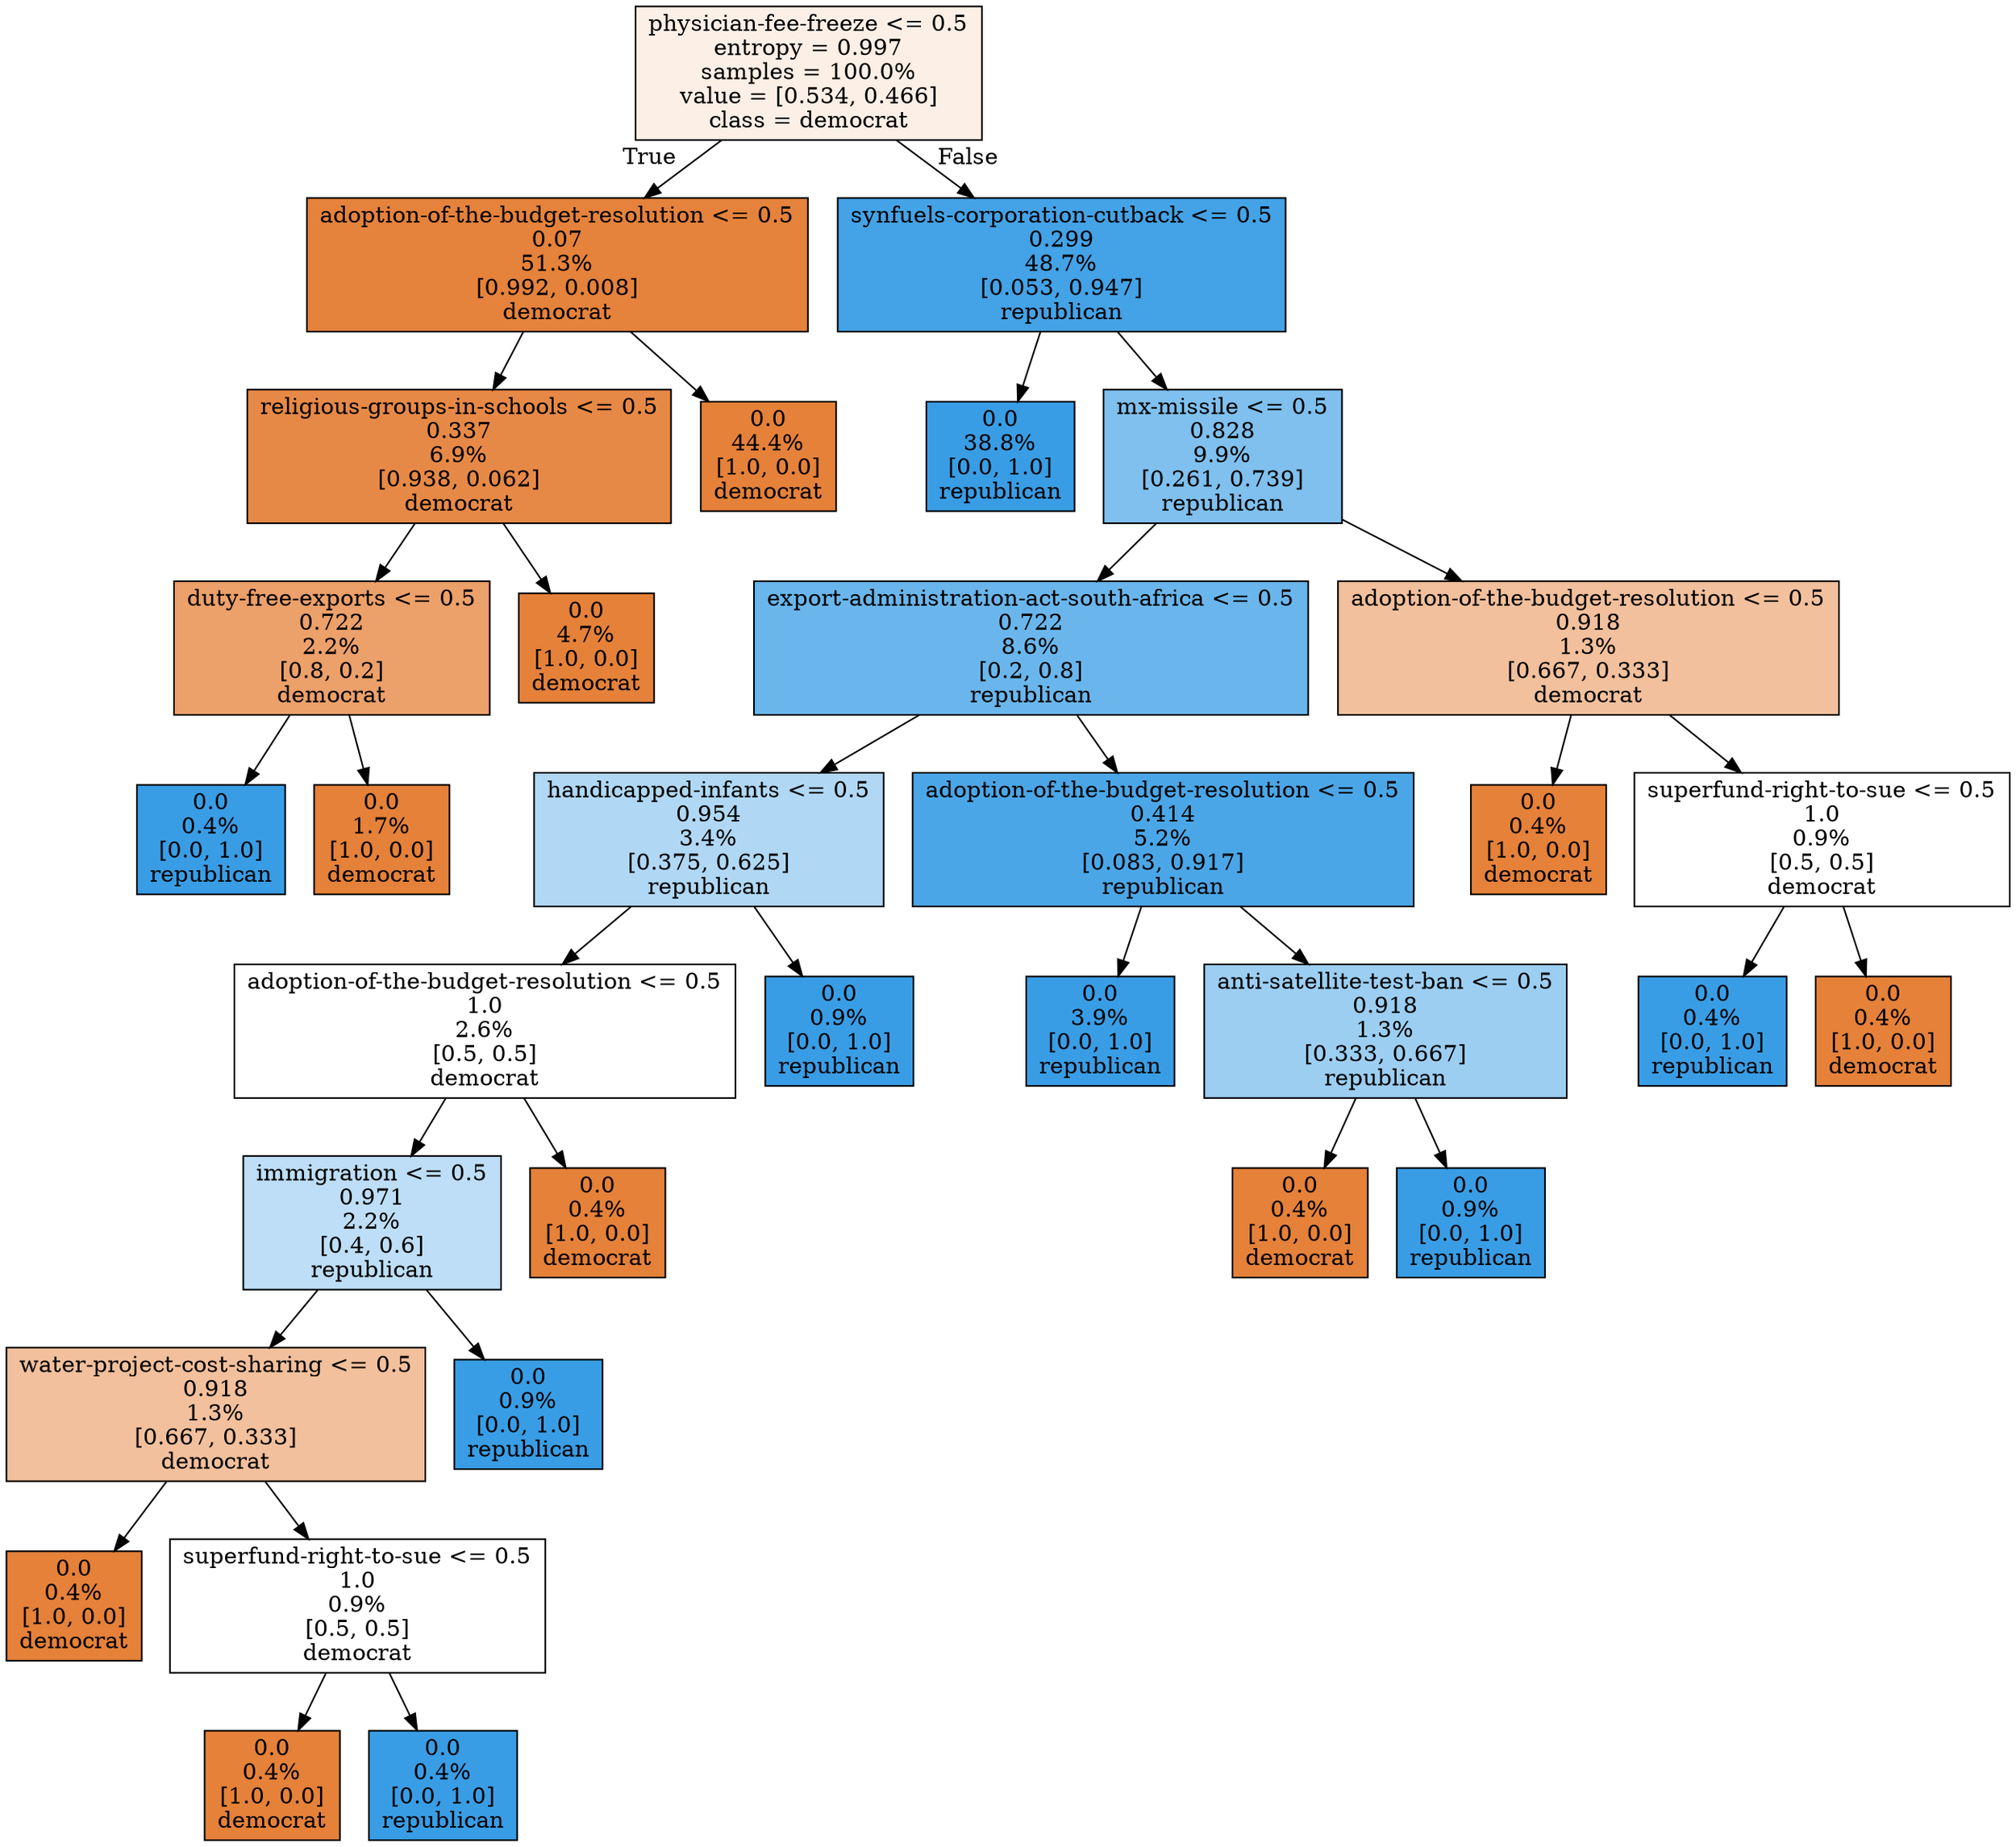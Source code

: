 digraph Tree {
node [shape=box, style="filled", color="black"] ;
0 [label="physician-fee-freeze <= 0.5\nentropy = 0.997\nsamples = 100.0%\nvalue = [0.534, 0.466]\nclass = democrat", fillcolor="#fcefe5"] ;
1 [label="adoption-of-the-budget-resolution <= 0.5\n0.07\n51.3%\n[0.992, 0.008]\ndemocrat", fillcolor="#e5823b"] ;
0 -> 1 [labeldistance=2.5, labelangle=45, headlabel="True"] ;
2 [label="religious-groups-in-schools <= 0.5\n0.337\n6.9%\n[0.938, 0.062]\ndemocrat", fillcolor="#e78946"] ;
1 -> 2 ;
3 [label="duty-free-exports <= 0.5\n0.722\n2.2%\n[0.8, 0.2]\ndemocrat", fillcolor="#eca06a"] ;
2 -> 3 ;
4 [label="0.0\n0.4%\n[0.0, 1.0]\nrepublican", fillcolor="#399de5"] ;
3 -> 4 ;
5 [label="0.0\n1.7%\n[1.0, 0.0]\ndemocrat", fillcolor="#e58139"] ;
3 -> 5 ;
6 [label="0.0\n4.7%\n[1.0, 0.0]\ndemocrat", fillcolor="#e58139"] ;
2 -> 6 ;
7 [label="0.0\n44.4%\n[1.0, 0.0]\ndemocrat", fillcolor="#e58139"] ;
1 -> 7 ;
8 [label="synfuels-corporation-cutback <= 0.5\n0.299\n48.7%\n[0.053, 0.947]\nrepublican", fillcolor="#44a2e6"] ;
0 -> 8 [labeldistance=2.5, labelangle=-45, headlabel="False"] ;
9 [label="0.0\n38.8%\n[0.0, 1.0]\nrepublican", fillcolor="#399de5"] ;
8 -> 9 ;
10 [label="mx-missile <= 0.5\n0.828\n9.9%\n[0.261, 0.739]\nrepublican", fillcolor="#7fc0ee"] ;
8 -> 10 ;
11 [label="export-administration-act-south-africa <= 0.5\n0.722\n8.6%\n[0.2, 0.8]\nrepublican", fillcolor="#6ab6ec"] ;
10 -> 11 ;
12 [label="handicapped-infants <= 0.5\n0.954\n3.4%\n[0.375, 0.625]\nrepublican", fillcolor="#b0d8f5"] ;
11 -> 12 ;
13 [label="adoption-of-the-budget-resolution <= 0.5\n1.0\n2.6%\n[0.5, 0.5]\ndemocrat", fillcolor="#ffffff"] ;
12 -> 13 ;
14 [label="immigration <= 0.5\n0.971\n2.2%\n[0.4, 0.6]\nrepublican", fillcolor="#bddef6"] ;
13 -> 14 ;
15 [label="water-project-cost-sharing <= 0.5\n0.918\n1.3%\n[0.667, 0.333]\ndemocrat", fillcolor="#f2c09c"] ;
14 -> 15 ;
16 [label="0.0\n0.4%\n[1.0, 0.0]\ndemocrat", fillcolor="#e58139"] ;
15 -> 16 ;
17 [label="superfund-right-to-sue <= 0.5\n1.0\n0.9%\n[0.5, 0.5]\ndemocrat", fillcolor="#ffffff"] ;
15 -> 17 ;
18 [label="0.0\n0.4%\n[1.0, 0.0]\ndemocrat", fillcolor="#e58139"] ;
17 -> 18 ;
19 [label="0.0\n0.4%\n[0.0, 1.0]\nrepublican", fillcolor="#399de5"] ;
17 -> 19 ;
20 [label="0.0\n0.9%\n[0.0, 1.0]\nrepublican", fillcolor="#399de5"] ;
14 -> 20 ;
21 [label="0.0\n0.4%\n[1.0, 0.0]\ndemocrat", fillcolor="#e58139"] ;
13 -> 21 ;
22 [label="0.0\n0.9%\n[0.0, 1.0]\nrepublican", fillcolor="#399de5"] ;
12 -> 22 ;
23 [label="adoption-of-the-budget-resolution <= 0.5\n0.414\n5.2%\n[0.083, 0.917]\nrepublican", fillcolor="#4ba6e7"] ;
11 -> 23 ;
24 [label="0.0\n3.9%\n[0.0, 1.0]\nrepublican", fillcolor="#399de5"] ;
23 -> 24 ;
25 [label="anti-satellite-test-ban <= 0.5\n0.918\n1.3%\n[0.333, 0.667]\nrepublican", fillcolor="#9ccef2"] ;
23 -> 25 ;
26 [label="0.0\n0.4%\n[1.0, 0.0]\ndemocrat", fillcolor="#e58139"] ;
25 -> 26 ;
27 [label="0.0\n0.9%\n[0.0, 1.0]\nrepublican", fillcolor="#399de5"] ;
25 -> 27 ;
28 [label="adoption-of-the-budget-resolution <= 0.5\n0.918\n1.3%\n[0.667, 0.333]\ndemocrat", fillcolor="#f2c09c"] ;
10 -> 28 ;
29 [label="0.0\n0.4%\n[1.0, 0.0]\ndemocrat", fillcolor="#e58139"] ;
28 -> 29 ;
30 [label="superfund-right-to-sue <= 0.5\n1.0\n0.9%\n[0.5, 0.5]\ndemocrat", fillcolor="#ffffff"] ;
28 -> 30 ;
31 [label="0.0\n0.4%\n[0.0, 1.0]\nrepublican", fillcolor="#399de5"] ;
30 -> 31 ;
32 [label="0.0\n0.4%\n[1.0, 0.0]\ndemocrat", fillcolor="#e58139"] ;
30 -> 32 ;
}

